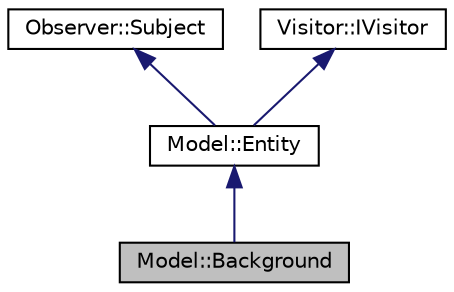 digraph "Model::Background"
    {
    // LATEX_PDF_SIZE
  bgcolor = "transparent";
edge [fontname = "Helvetica",fontsize = "10",labelfontname = "Helvetica",labelfontsize = "10"];
node [fontname = "Helvetica",fontsize = "10",shape = record];
Node1 [label = "Model::Background",height = 0.2,width = 0.4,color = "black", fillcolor = "grey75", style = "filled", fontcolor = "black",tooltip = "Class for Background tile."];
Node2 -> Node1 [dir = "back",color = "midnightblue",fontsize = "10",style = "solid"];
Node2 [label = "Model::Entity",height = 0.2,width = 0.4,color = "black",URL = "$class_model_1_1_entity.html",tooltip = "Class for Entity object."];
Node3 -> Node2 [dir = "back",color = "midnightblue",fontsize = "10",style = "solid"];
Node3 [label = "Observer::Subject",height = 0.2,width = 0.4,color = "black",URL = "$class_observer_1_1_subject.html",tooltip = "Class for Subject / Observable of observer pattern."];
Node4 -> Node2 [dir = "back",color = "midnightblue",fontsize = "10",style = "solid"];
Node4 [label = "Visitor::IVisitor",height = 0.2,width = 0.4,color = "black",URL = "$class_visitor_1_1_i_visitor.html",tooltip = "Class for abstract Visitor."];
}
